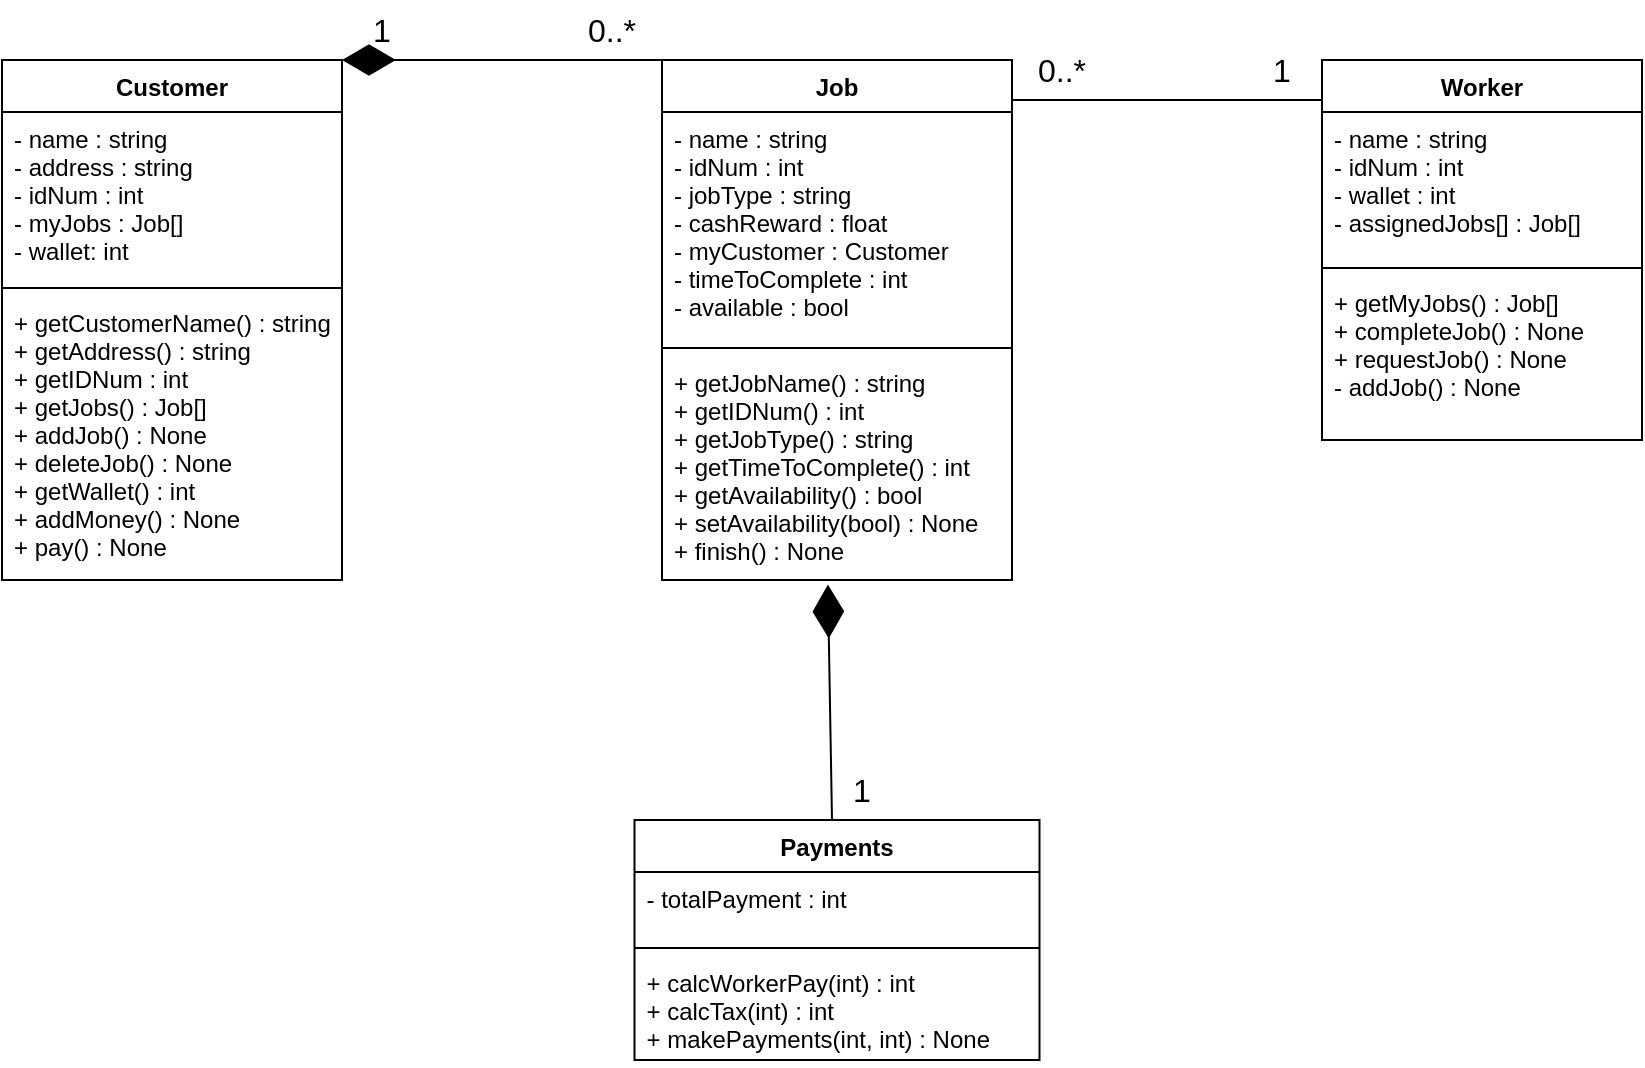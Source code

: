 <mxfile version="16.4.7" type="google"><diagram id="HCG8G6-SO3nNvaflyOJH" name="Page-1"><mxGraphModel dx="1038" dy="579" grid="1" gridSize="10" guides="1" tooltips="1" connect="1" arrows="1" fold="1" page="1" pageScale="1" pageWidth="850" pageHeight="1100" math="0" shadow="0"><root><mxCell id="0"/><mxCell id="1" parent="0"/><mxCell id="PAF2YIKiKmEz2gPix8gd-5" value="Job" style="swimlane;fontStyle=1;align=center;verticalAlign=top;childLayout=stackLayout;horizontal=1;startSize=26;horizontalStack=0;resizeParent=1;resizeParentMax=0;resizeLast=0;collapsible=1;marginBottom=0;" parent="1" vertex="1"><mxGeometry x="520" y="120" width="175" height="260" as="geometry"/></mxCell><mxCell id="PAF2YIKiKmEz2gPix8gd-6" value="- name : string&#10;- idNum : int&#10;- jobType : string&#10;- cashReward : float&#10;- myCustomer : Customer&#10;- timeToComplete : int&#10;- available : bool" style="text;strokeColor=none;fillColor=none;align=left;verticalAlign=top;spacingLeft=4;spacingRight=4;overflow=hidden;rotatable=0;points=[[0,0.5],[1,0.5]];portConstraint=eastwest;" parent="PAF2YIKiKmEz2gPix8gd-5" vertex="1"><mxGeometry y="26" width="175" height="114" as="geometry"/></mxCell><mxCell id="PAF2YIKiKmEz2gPix8gd-7" value="" style="line;strokeWidth=1;fillColor=none;align=left;verticalAlign=middle;spacingTop=-1;spacingLeft=3;spacingRight=3;rotatable=0;labelPosition=right;points=[];portConstraint=eastwest;" parent="PAF2YIKiKmEz2gPix8gd-5" vertex="1"><mxGeometry y="140" width="175" height="8" as="geometry"/></mxCell><mxCell id="PAF2YIKiKmEz2gPix8gd-8" value="+ getJobName() : string&#10;+ getIDNum() : int&#10;+ getJobType() : string&#10;+ getTimeToComplete() : int&#10;+ getAvailability() : bool&#10;+ setAvailability(bool) : None&#10;+ finish() : None" style="text;strokeColor=none;fillColor=none;align=left;verticalAlign=top;spacingLeft=4;spacingRight=4;overflow=hidden;rotatable=0;points=[[0,0.5],[1,0.5]];portConstraint=eastwest;" parent="PAF2YIKiKmEz2gPix8gd-5" vertex="1"><mxGeometry y="148" width="175" height="112" as="geometry"/></mxCell><mxCell id="PAF2YIKiKmEz2gPix8gd-9" value="Customer" style="swimlane;fontStyle=1;align=center;verticalAlign=top;childLayout=stackLayout;horizontal=1;startSize=26;horizontalStack=0;resizeParent=1;resizeParentMax=0;resizeLast=0;collapsible=1;marginBottom=0;" parent="1" vertex="1"><mxGeometry x="190" y="120" width="170" height="260" as="geometry"/></mxCell><mxCell id="PAF2YIKiKmEz2gPix8gd-10" value="- name : string&#10;- address : string&#10;- idNum : int&#10;- myJobs : Job[]&#10;- wallet: int" style="text;strokeColor=none;fillColor=none;align=left;verticalAlign=top;spacingLeft=4;spacingRight=4;overflow=hidden;rotatable=0;points=[[0,0.5],[1,0.5]];portConstraint=eastwest;" parent="PAF2YIKiKmEz2gPix8gd-9" vertex="1"><mxGeometry y="26" width="170" height="84" as="geometry"/></mxCell><mxCell id="PAF2YIKiKmEz2gPix8gd-11" value="" style="line;strokeWidth=1;fillColor=none;align=left;verticalAlign=middle;spacingTop=-1;spacingLeft=3;spacingRight=3;rotatable=0;labelPosition=right;points=[];portConstraint=eastwest;" parent="PAF2YIKiKmEz2gPix8gd-9" vertex="1"><mxGeometry y="110" width="170" height="8" as="geometry"/></mxCell><mxCell id="PAF2YIKiKmEz2gPix8gd-12" value="+ getCustomerName() : string&#10;+ getAddress() : string&#10;+ getIDNum : int&#10;+ getJobs() : Job[]&#10;+ addJob() : None&#10;+ deleteJob() : None&#10;+ getWallet() : int&#10;+ addMoney() : None&#10;+ pay() : None" style="text;strokeColor=none;fillColor=none;align=left;verticalAlign=top;spacingLeft=4;spacingRight=4;overflow=hidden;rotatable=0;points=[[0,0.5],[1,0.5]];portConstraint=eastwest;" parent="PAF2YIKiKmEz2gPix8gd-9" vertex="1"><mxGeometry y="118" width="170" height="142" as="geometry"/></mxCell><mxCell id="PAF2YIKiKmEz2gPix8gd-19" value="Payments" style="swimlane;fontStyle=1;align=center;verticalAlign=top;childLayout=stackLayout;horizontal=1;startSize=26;horizontalStack=0;resizeParent=1;resizeParentMax=0;resizeLast=0;collapsible=1;marginBottom=0;rounded=0;sketch=0;" parent="1" vertex="1"><mxGeometry x="506.25" y="500" width="202.5" height="120" as="geometry"/></mxCell><mxCell id="PAF2YIKiKmEz2gPix8gd-20" value="- totalPayment : int" style="text;strokeColor=none;fillColor=none;align=left;verticalAlign=top;spacingLeft=4;spacingRight=4;overflow=hidden;rotatable=0;points=[[0,0.5],[1,0.5]];portConstraint=eastwest;rounded=0;sketch=0;" parent="PAF2YIKiKmEz2gPix8gd-19" vertex="1"><mxGeometry y="26" width="202.5" height="34" as="geometry"/></mxCell><mxCell id="PAF2YIKiKmEz2gPix8gd-21" value="" style="line;strokeWidth=1;fillColor=none;align=left;verticalAlign=middle;spacingTop=-1;spacingLeft=3;spacingRight=3;rotatable=0;labelPosition=right;points=[];portConstraint=eastwest;rounded=0;sketch=0;" parent="PAF2YIKiKmEz2gPix8gd-19" vertex="1"><mxGeometry y="60" width="202.5" height="8" as="geometry"/></mxCell><mxCell id="PAF2YIKiKmEz2gPix8gd-22" value="+ calcWorkerPay(int) : int&#10;+ calcTax(int) : int&#10;+ makePayments(int, int) : None" style="text;strokeColor=none;fillColor=none;align=left;verticalAlign=top;spacingLeft=4;spacingRight=4;overflow=hidden;rotatable=0;points=[[0,0.5],[1,0.5]];portConstraint=eastwest;rounded=0;sketch=0;" parent="PAF2YIKiKmEz2gPix8gd-19" vertex="1"><mxGeometry y="68" width="202.5" height="52" as="geometry"/></mxCell><mxCell id="PAF2YIKiKmEz2gPix8gd-28" value="&lt;font style=&quot;font-size: 16px&quot;&gt;1&lt;/font&gt;" style="text;html=1;strokeColor=none;fillColor=none;align=center;verticalAlign=middle;whiteSpace=wrap;rounded=0;sketch=0;" parent="1" vertex="1"><mxGeometry x="590" y="470" width="60" height="30" as="geometry"/></mxCell><mxCell id="PAF2YIKiKmEz2gPix8gd-29" value="" style="endArrow=diamondThin;endFill=1;endSize=24;html=1;rounded=1;sketch=0;curved=0;exitX=0;exitY=0;exitDx=0;exitDy=0;entryX=1;entryY=0;entryDx=0;entryDy=0;" parent="1" source="PAF2YIKiKmEz2gPix8gd-5" target="PAF2YIKiKmEz2gPix8gd-9" edge="1"><mxGeometry width="160" relative="1" as="geometry"><mxPoint x="340" y="410" as="sourcePoint"/><mxPoint x="390" y="130" as="targetPoint"/></mxGeometry></mxCell><mxCell id="PAF2YIKiKmEz2gPix8gd-30" value="" style="endArrow=diamondThin;endFill=1;endSize=24;html=1;rounded=1;sketch=0;curved=0;exitX=0.25;exitY=1;exitDx=0;exitDy=0;entryX=0.474;entryY=1.02;entryDx=0;entryDy=0;entryPerimeter=0;" parent="1" source="PAF2YIKiKmEz2gPix8gd-28" target="PAF2YIKiKmEz2gPix8gd-8" edge="1"><mxGeometry width="160" relative="1" as="geometry"><mxPoint x="340" y="410" as="sourcePoint"/><mxPoint x="500" y="410" as="targetPoint"/></mxGeometry></mxCell><mxCell id="PAF2YIKiKmEz2gPix8gd-31" value="Worker" style="swimlane;fontStyle=1;align=center;verticalAlign=top;childLayout=stackLayout;horizontal=1;startSize=26;horizontalStack=0;resizeParent=1;resizeParentMax=0;resizeLast=0;collapsible=1;marginBottom=0;rounded=0;sketch=0;" parent="1" vertex="1"><mxGeometry x="850" y="120" width="160" height="190" as="geometry"/></mxCell><mxCell id="PAF2YIKiKmEz2gPix8gd-32" value="- name : string&#10;- idNum : int&#10;- wallet : int&#10;- assignedJobs[] : Job[]&#10;" style="text;strokeColor=none;fillColor=none;align=left;verticalAlign=top;spacingLeft=4;spacingRight=4;overflow=hidden;rotatable=0;points=[[0,0.5],[1,0.5]];portConstraint=eastwest;rounded=0;sketch=0;" parent="PAF2YIKiKmEz2gPix8gd-31" vertex="1"><mxGeometry y="26" width="160" height="74" as="geometry"/></mxCell><mxCell id="PAF2YIKiKmEz2gPix8gd-33" value="" style="line;strokeWidth=1;fillColor=none;align=left;verticalAlign=middle;spacingTop=-1;spacingLeft=3;spacingRight=3;rotatable=0;labelPosition=right;points=[];portConstraint=eastwest;rounded=0;sketch=0;" parent="PAF2YIKiKmEz2gPix8gd-31" vertex="1"><mxGeometry y="100" width="160" height="8" as="geometry"/></mxCell><mxCell id="PAF2YIKiKmEz2gPix8gd-34" value="+ getMyJobs() : Job[]&#10;+ completeJob() : None&#10;+ requestJob() : None&#10;- addJob() : None" style="text;strokeColor=none;fillColor=none;align=left;verticalAlign=top;spacingLeft=4;spacingRight=4;overflow=hidden;rotatable=0;points=[[0,0.5],[1,0.5]];portConstraint=eastwest;rounded=0;sketch=0;" parent="PAF2YIKiKmEz2gPix8gd-31" vertex="1"><mxGeometry y="108" width="160" height="82" as="geometry"/></mxCell><mxCell id="PAF2YIKiKmEz2gPix8gd-38" value="" style="endArrow=none;html=1;edgeStyle=orthogonalEdgeStyle;rounded=1;sketch=0;curved=0;" parent="1" edge="1"><mxGeometry relative="1" as="geometry"><mxPoint x="695" y="140" as="sourcePoint"/><mxPoint x="850" y="140" as="targetPoint"/></mxGeometry></mxCell><mxCell id="PAF2YIKiKmEz2gPix8gd-41" value="&lt;font style=&quot;font-size: 16px&quot;&gt;0..*&lt;/font&gt;" style="text;html=1;strokeColor=none;fillColor=none;align=center;verticalAlign=middle;whiteSpace=wrap;rounded=0;sketch=0;" parent="1" vertex="1"><mxGeometry x="470" y="95" width="50" height="20" as="geometry"/></mxCell><mxCell id="PAF2YIKiKmEz2gPix8gd-43" value="0..*" style="text;html=1;strokeColor=none;fillColor=none;align=center;verticalAlign=middle;whiteSpace=wrap;rounded=0;sketch=0;fontSize=16;" parent="1" vertex="1"><mxGeometry x="690" y="110" width="60" height="30" as="geometry"/></mxCell><mxCell id="PAF2YIKiKmEz2gPix8gd-44" value="1" style="text;html=1;strokeColor=none;fillColor=none;align=center;verticalAlign=middle;whiteSpace=wrap;rounded=0;sketch=0;fontSize=16;" parent="1" vertex="1"><mxGeometry x="800" y="110" width="60" height="30" as="geometry"/></mxCell><mxCell id="PAF2YIKiKmEz2gPix8gd-45" value="1" style="text;html=1;strokeColor=none;fillColor=none;align=center;verticalAlign=middle;whiteSpace=wrap;rounded=0;sketch=0;fontSize=16;" parent="1" vertex="1"><mxGeometry x="350" y="90" width="60" height="30" as="geometry"/></mxCell></root></mxGraphModel></diagram></mxfile>